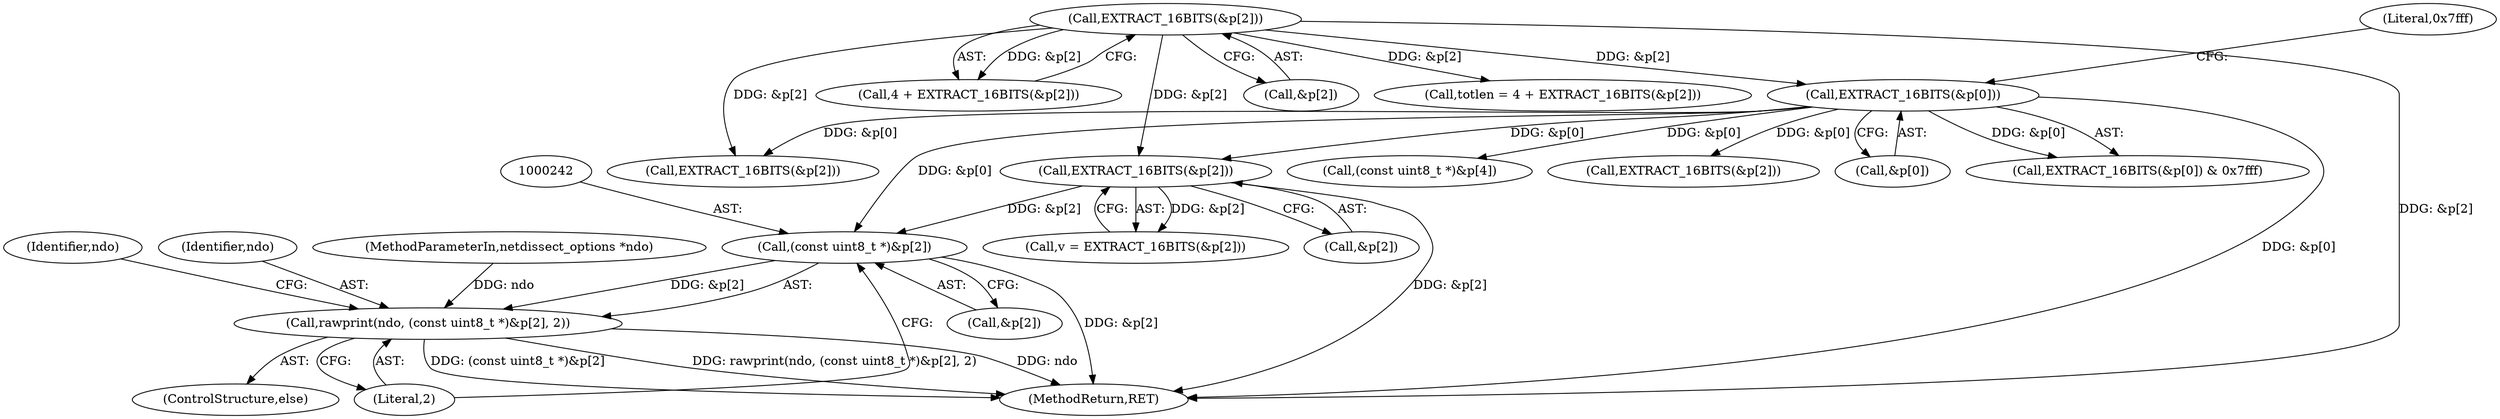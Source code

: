digraph "0_tcpdump_e0a5a02b0fc1900a69d6c37ed0aab36fb8494e6d_0@array" {
"1000241" [label="(Call,(const uint8_t *)&p[2])"];
"1000199" [label="(Call,EXTRACT_16BITS(&p[2]))"];
"1000124" [label="(Call,EXTRACT_16BITS(&p[2]))"];
"1000151" [label="(Call,EXTRACT_16BITS(&p[0]))"];
"1000239" [label="(Call,rawprint(ndo, (const uint8_t *)&p[2], 2))"];
"1000281" [label="(MethodReturn,RET)"];
"1000101" [label="(MethodParameterIn,netdissect_options *ndo)"];
"1000268" [label="(Call,EXTRACT_16BITS(&p[2]))"];
"1000200" [label="(Call,&p[2])"];
"1000156" [label="(Literal,0x7fff)"];
"1000150" [label="(Call,EXTRACT_16BITS(&p[0]) & 0x7fff)"];
"1000151" [label="(Call,EXTRACT_16BITS(&p[0]))"];
"1000239" [label="(Call,rawprint(ndo, (const uint8_t *)&p[2], 2))"];
"1000275" [label="(Identifier,ndo)"];
"1000240" [label="(Identifier,ndo)"];
"1000197" [label="(Call,v = EXTRACT_16BITS(&p[2]))"];
"1000122" [label="(Call,4 + EXTRACT_16BITS(&p[2]))"];
"1000152" [label="(Call,&p[0])"];
"1000238" [label="(ControlStructure,else)"];
"1000199" [label="(Call,EXTRACT_16BITS(&p[2]))"];
"1000125" [label="(Call,&p[2])"];
"1000241" [label="(Call,(const uint8_t *)&p[2])"];
"1000120" [label="(Call,totlen = 4 + EXTRACT_16BITS(&p[2]))"];
"1000247" [label="(Literal,2)"];
"1000255" [label="(Call,EXTRACT_16BITS(&p[2]))"];
"1000243" [label="(Call,&p[2])"];
"1000262" [label="(Call,(const uint8_t *)&p[4])"];
"1000124" [label="(Call,EXTRACT_16BITS(&p[2]))"];
"1000241" -> "1000239"  [label="AST: "];
"1000241" -> "1000243"  [label="CFG: "];
"1000242" -> "1000241"  [label="AST: "];
"1000243" -> "1000241"  [label="AST: "];
"1000247" -> "1000241"  [label="CFG: "];
"1000241" -> "1000281"  [label="DDG: &p[2]"];
"1000241" -> "1000239"  [label="DDG: &p[2]"];
"1000199" -> "1000241"  [label="DDG: &p[2]"];
"1000151" -> "1000241"  [label="DDG: &p[0]"];
"1000199" -> "1000197"  [label="AST: "];
"1000199" -> "1000200"  [label="CFG: "];
"1000200" -> "1000199"  [label="AST: "];
"1000197" -> "1000199"  [label="CFG: "];
"1000199" -> "1000281"  [label="DDG: &p[2]"];
"1000199" -> "1000197"  [label="DDG: &p[2]"];
"1000124" -> "1000199"  [label="DDG: &p[2]"];
"1000151" -> "1000199"  [label="DDG: &p[0]"];
"1000124" -> "1000122"  [label="AST: "];
"1000124" -> "1000125"  [label="CFG: "];
"1000125" -> "1000124"  [label="AST: "];
"1000122" -> "1000124"  [label="CFG: "];
"1000124" -> "1000281"  [label="DDG: &p[2]"];
"1000124" -> "1000120"  [label="DDG: &p[2]"];
"1000124" -> "1000122"  [label="DDG: &p[2]"];
"1000124" -> "1000151"  [label="DDG: &p[2]"];
"1000124" -> "1000255"  [label="DDG: &p[2]"];
"1000151" -> "1000150"  [label="AST: "];
"1000151" -> "1000152"  [label="CFG: "];
"1000152" -> "1000151"  [label="AST: "];
"1000156" -> "1000151"  [label="CFG: "];
"1000151" -> "1000281"  [label="DDG: &p[0]"];
"1000151" -> "1000150"  [label="DDG: &p[0]"];
"1000151" -> "1000255"  [label="DDG: &p[0]"];
"1000151" -> "1000262"  [label="DDG: &p[0]"];
"1000151" -> "1000268"  [label="DDG: &p[0]"];
"1000239" -> "1000238"  [label="AST: "];
"1000239" -> "1000247"  [label="CFG: "];
"1000240" -> "1000239"  [label="AST: "];
"1000247" -> "1000239"  [label="AST: "];
"1000275" -> "1000239"  [label="CFG: "];
"1000239" -> "1000281"  [label="DDG: rawprint(ndo, (const uint8_t *)&p[2], 2)"];
"1000239" -> "1000281"  [label="DDG: ndo"];
"1000239" -> "1000281"  [label="DDG: (const uint8_t *)&p[2]"];
"1000101" -> "1000239"  [label="DDG: ndo"];
}
